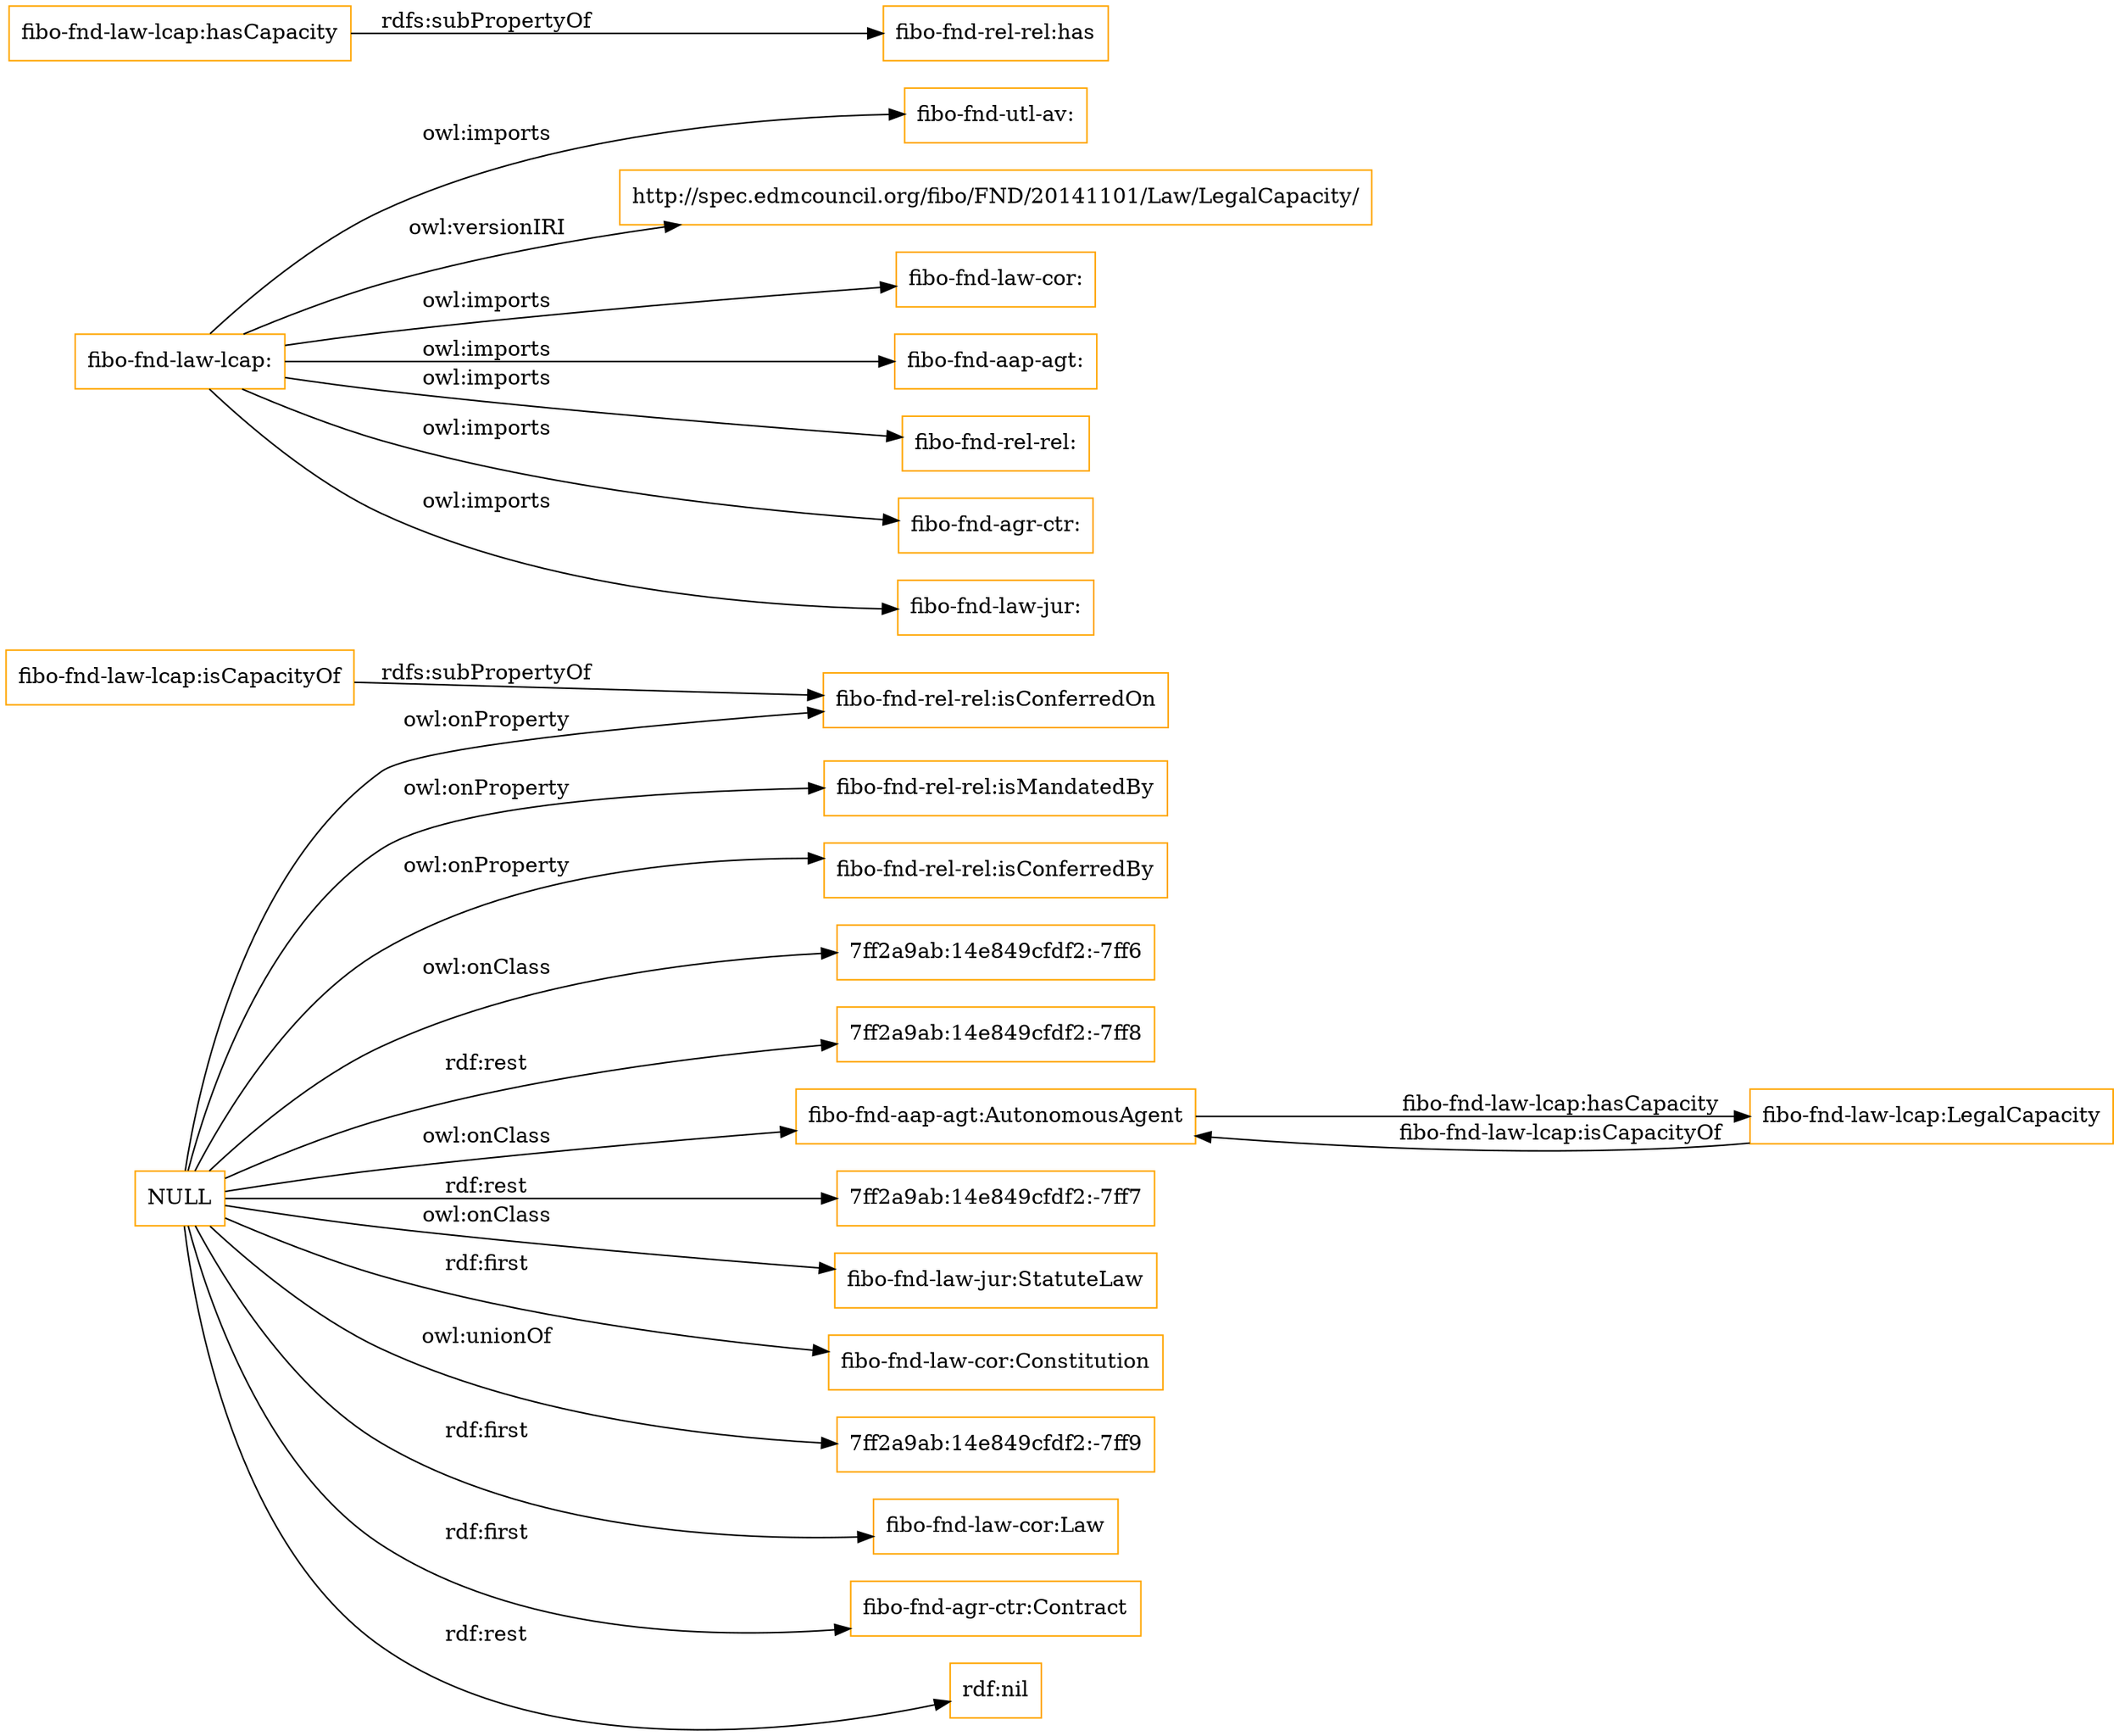 digraph ar2dtool_diagram { 
rankdir=LR;
size="1501"
node [shape = rectangle, color="orange"]; "7ff2a9ab:14e849cfdf2:-7ff6" "fibo-fnd-law-lcap:LegalCapacity" ; /*classes style*/
	"fibo-fnd-law-lcap:" -> "fibo-fnd-utl-av:" [ label = "owl:imports" ];
	"fibo-fnd-law-lcap:" -> "http://spec.edmcouncil.org/fibo/FND/20141101/Law/LegalCapacity/" [ label = "owl:versionIRI" ];
	"fibo-fnd-law-lcap:" -> "fibo-fnd-law-cor:" [ label = "owl:imports" ];
	"fibo-fnd-law-lcap:" -> "fibo-fnd-aap-agt:" [ label = "owl:imports" ];
	"fibo-fnd-law-lcap:" -> "fibo-fnd-rel-rel:" [ label = "owl:imports" ];
	"fibo-fnd-law-lcap:" -> "fibo-fnd-agr-ctr:" [ label = "owl:imports" ];
	"fibo-fnd-law-lcap:" -> "fibo-fnd-law-jur:" [ label = "owl:imports" ];
	"fibo-fnd-law-lcap:isCapacityOf" -> "fibo-fnd-rel-rel:isConferredOn" [ label = "rdfs:subPropertyOf" ];
	"NULL" -> "fibo-fnd-aap-agt:AutonomousAgent" [ label = "owl:onClass" ];
	"NULL" -> "7ff2a9ab:14e849cfdf2:-7ff7" [ label = "rdf:rest" ];
	"NULL" -> "fibo-fnd-law-jur:StatuteLaw" [ label = "owl:onClass" ];
	"NULL" -> "fibo-fnd-law-cor:Constitution" [ label = "rdf:first" ];
	"NULL" -> "7ff2a9ab:14e849cfdf2:-7ff9" [ label = "owl:unionOf" ];
	"NULL" -> "7ff2a9ab:14e849cfdf2:-7ff6" [ label = "owl:onClass" ];
	"NULL" -> "fibo-fnd-law-cor:Law" [ label = "rdf:first" ];
	"NULL" -> "fibo-fnd-agr-ctr:Contract" [ label = "rdf:first" ];
	"NULL" -> "rdf:nil" [ label = "rdf:rest" ];
	"NULL" -> "fibo-fnd-rel-rel:isConferredOn" [ label = "owl:onProperty" ];
	"NULL" -> "fibo-fnd-rel-rel:isMandatedBy" [ label = "owl:onProperty" ];
	"NULL" -> "fibo-fnd-rel-rel:isConferredBy" [ label = "owl:onProperty" ];
	"NULL" -> "7ff2a9ab:14e849cfdf2:-7ff8" [ label = "rdf:rest" ];
	"fibo-fnd-law-lcap:hasCapacity" -> "fibo-fnd-rel-rel:has" [ label = "rdfs:subPropertyOf" ];
	"fibo-fnd-aap-agt:AutonomousAgent" -> "fibo-fnd-law-lcap:LegalCapacity" [ label = "fibo-fnd-law-lcap:hasCapacity" ];
	"fibo-fnd-law-lcap:LegalCapacity" -> "fibo-fnd-aap-agt:AutonomousAgent" [ label = "fibo-fnd-law-lcap:isCapacityOf" ];

}
